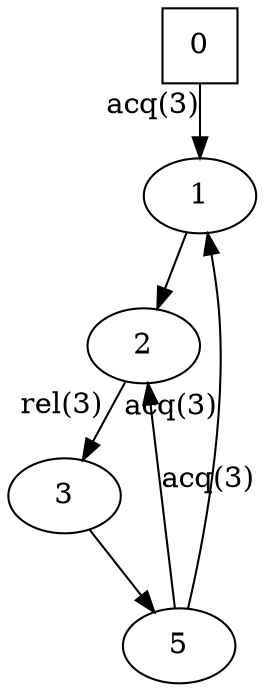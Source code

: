 digraph auto_4{
0[shape=square];
1;
2;
3;
5;
2 -> 3[xlabel="rel(3)"];
0 -> 1[xlabel="acq(3)"];
3 -> 5;
5 -> 2[xlabel="acq(3)"];
5 -> 1[xlabel="acq(3)"];
1 -> 2;
}
